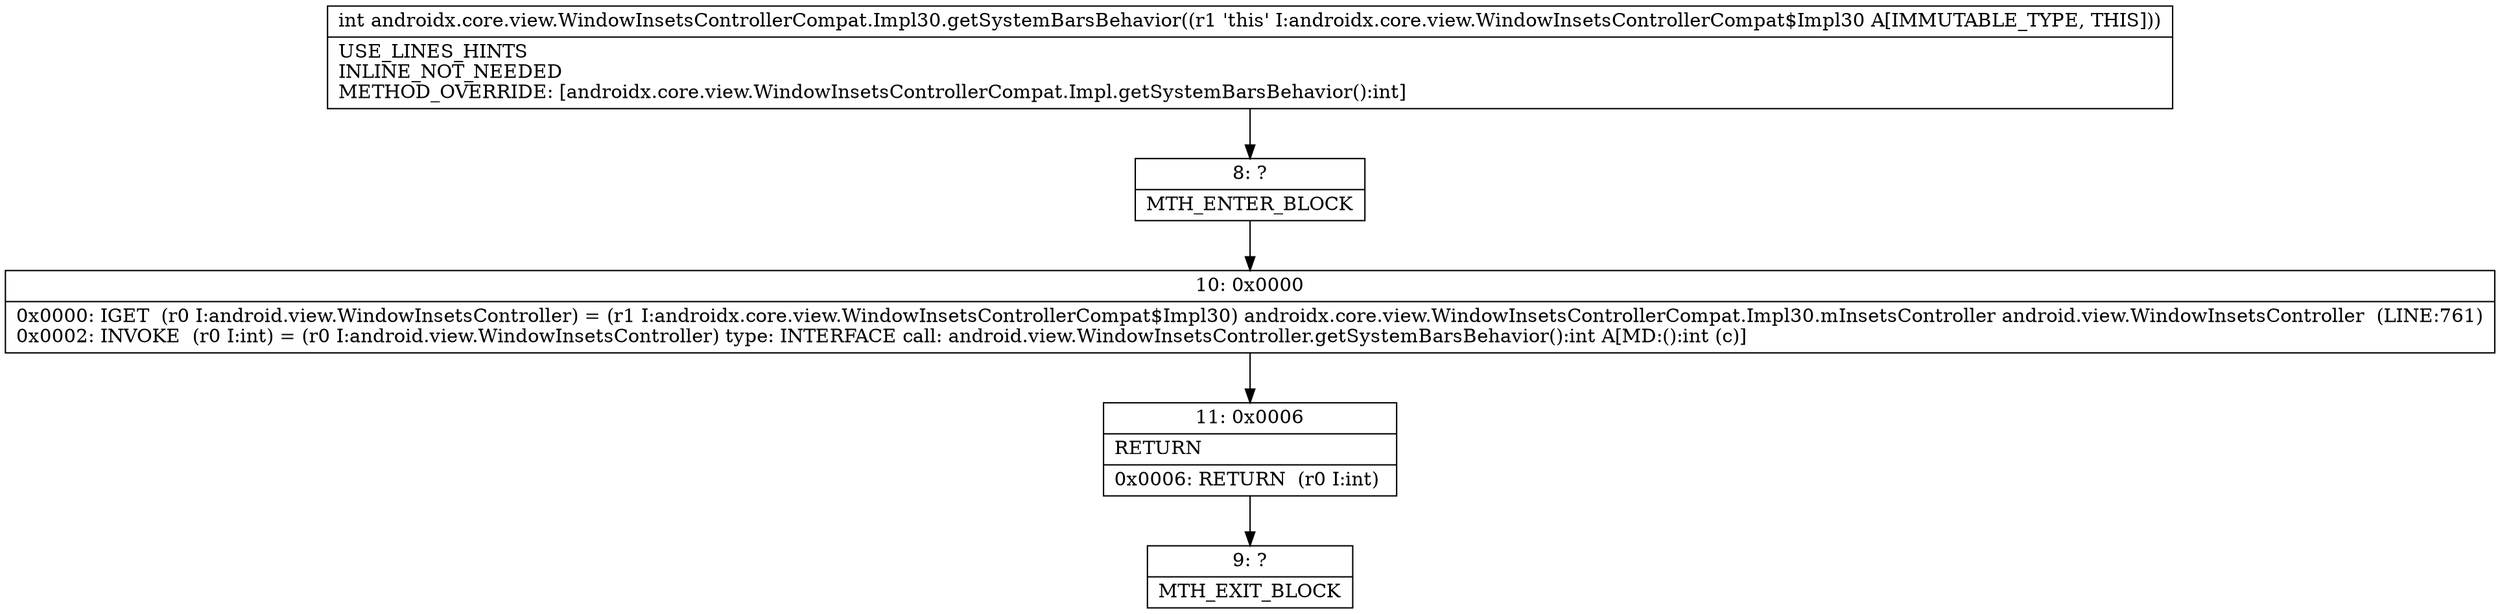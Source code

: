 digraph "CFG forandroidx.core.view.WindowInsetsControllerCompat.Impl30.getSystemBarsBehavior()I" {
Node_8 [shape=record,label="{8\:\ ?|MTH_ENTER_BLOCK\l}"];
Node_10 [shape=record,label="{10\:\ 0x0000|0x0000: IGET  (r0 I:android.view.WindowInsetsController) = (r1 I:androidx.core.view.WindowInsetsControllerCompat$Impl30) androidx.core.view.WindowInsetsControllerCompat.Impl30.mInsetsController android.view.WindowInsetsController  (LINE:761)\l0x0002: INVOKE  (r0 I:int) = (r0 I:android.view.WindowInsetsController) type: INTERFACE call: android.view.WindowInsetsController.getSystemBarsBehavior():int A[MD:():int (c)]\l}"];
Node_11 [shape=record,label="{11\:\ 0x0006|RETURN\l|0x0006: RETURN  (r0 I:int) \l}"];
Node_9 [shape=record,label="{9\:\ ?|MTH_EXIT_BLOCK\l}"];
MethodNode[shape=record,label="{int androidx.core.view.WindowInsetsControllerCompat.Impl30.getSystemBarsBehavior((r1 'this' I:androidx.core.view.WindowInsetsControllerCompat$Impl30 A[IMMUTABLE_TYPE, THIS]))  | USE_LINES_HINTS\lINLINE_NOT_NEEDED\lMETHOD_OVERRIDE: [androidx.core.view.WindowInsetsControllerCompat.Impl.getSystemBarsBehavior():int]\l}"];
MethodNode -> Node_8;Node_8 -> Node_10;
Node_10 -> Node_11;
Node_11 -> Node_9;
}

